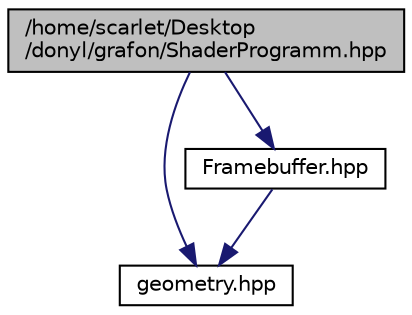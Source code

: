 digraph "/home/scarlet/Desktop/donyl/grafon/ShaderProgramm.hpp"
{
  edge [fontname="Helvetica",fontsize="10",labelfontname="Helvetica",labelfontsize="10"];
  node [fontname="Helvetica",fontsize="10",shape=record];
  Node1 [label="/home/scarlet/Desktop\l/donyl/grafon/ShaderProgramm.hpp",height=0.2,width=0.4,color="black", fillcolor="grey75", style="filled", fontcolor="black"];
  Node1 -> Node2 [color="midnightblue",fontsize="10",style="solid",fontname="Helvetica"];
  Node2 [label="geometry.hpp",height=0.2,width=0.4,color="black", fillcolor="white", style="filled",URL="$geometry_8hpp.html",tooltip="Describes main geometry objects Contains Descriptions of Pixel(color vecor), 3D vector and their comb..."];
  Node1 -> Node3 [color="midnightblue",fontsize="10",style="solid",fontname="Helvetica"];
  Node3 [label="Framebuffer.hpp",height=0.2,width=0.4,color="black", fillcolor="white", style="filled",URL="$Framebuffer_8hpp.html",tooltip="Describes Framebuffer class. "];
  Node3 -> Node2 [color="midnightblue",fontsize="10",style="solid",fontname="Helvetica"];
}
